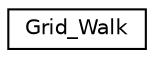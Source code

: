 digraph "Graphical Class Hierarchy"
{
 // LATEX_PDF_SIZE
  edge [fontname="Helvetica",fontsize="10",labelfontname="Helvetica",labelfontsize="10"];
  node [fontname="Helvetica",fontsize="10",shape=record];
  rankdir="LR";
  Node0 [label="Grid_Walk",height=0.2,width=0.4,color="black", fillcolor="white", style="filled",URL="$structGrid__Walk.html",tooltip=" "];
}
